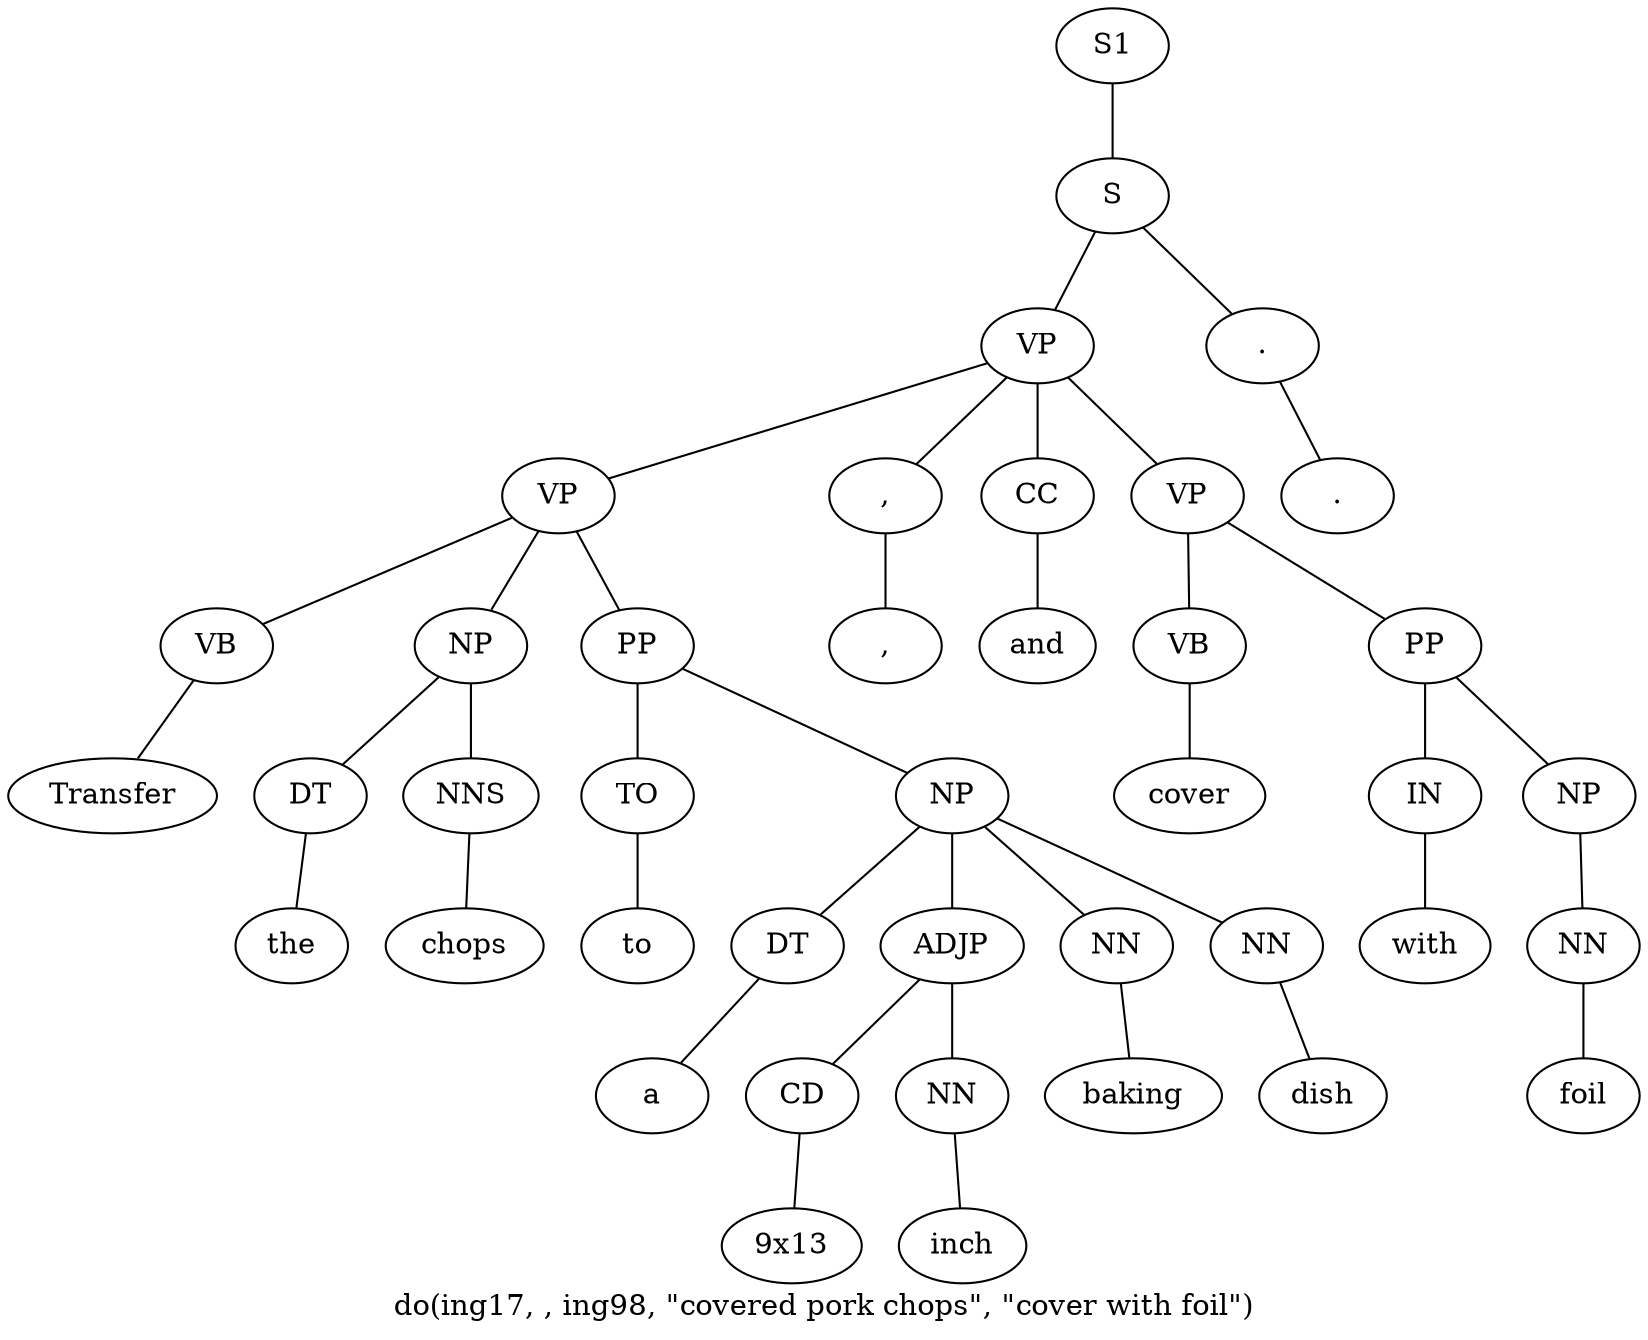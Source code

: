 graph SyntaxGraph {
	label = "do(ing17, , ing98, \"covered pork chops\", \"cover with foil\")";
	Node0 [label="S1"];
	Node1 [label="S"];
	Node2 [label="VP"];
	Node3 [label="VP"];
	Node4 [label="VB"];
	Node5 [label="Transfer"];
	Node6 [label="NP"];
	Node7 [label="DT"];
	Node8 [label="the"];
	Node9 [label="NNS"];
	Node10 [label="chops"];
	Node11 [label="PP"];
	Node12 [label="TO"];
	Node13 [label="to"];
	Node14 [label="NP"];
	Node15 [label="DT"];
	Node16 [label="a"];
	Node17 [label="ADJP"];
	Node18 [label="CD"];
	Node19 [label="9x13"];
	Node20 [label="NN"];
	Node21 [label="inch"];
	Node22 [label="NN"];
	Node23 [label="baking"];
	Node24 [label="NN"];
	Node25 [label="dish"];
	Node26 [label=","];
	Node27 [label=","];
	Node28 [label="CC"];
	Node29 [label="and"];
	Node30 [label="VP"];
	Node31 [label="VB"];
	Node32 [label="cover"];
	Node33 [label="PP"];
	Node34 [label="IN"];
	Node35 [label="with"];
	Node36 [label="NP"];
	Node37 [label="NN"];
	Node38 [label="foil"];
	Node39 [label="."];
	Node40 [label="."];

	Node0 -- Node1;
	Node1 -- Node2;
	Node1 -- Node39;
	Node2 -- Node3;
	Node2 -- Node26;
	Node2 -- Node28;
	Node2 -- Node30;
	Node3 -- Node4;
	Node3 -- Node6;
	Node3 -- Node11;
	Node4 -- Node5;
	Node6 -- Node7;
	Node6 -- Node9;
	Node7 -- Node8;
	Node9 -- Node10;
	Node11 -- Node12;
	Node11 -- Node14;
	Node12 -- Node13;
	Node14 -- Node15;
	Node14 -- Node17;
	Node14 -- Node22;
	Node14 -- Node24;
	Node15 -- Node16;
	Node17 -- Node18;
	Node17 -- Node20;
	Node18 -- Node19;
	Node20 -- Node21;
	Node22 -- Node23;
	Node24 -- Node25;
	Node26 -- Node27;
	Node28 -- Node29;
	Node30 -- Node31;
	Node30 -- Node33;
	Node31 -- Node32;
	Node33 -- Node34;
	Node33 -- Node36;
	Node34 -- Node35;
	Node36 -- Node37;
	Node37 -- Node38;
	Node39 -- Node40;
}